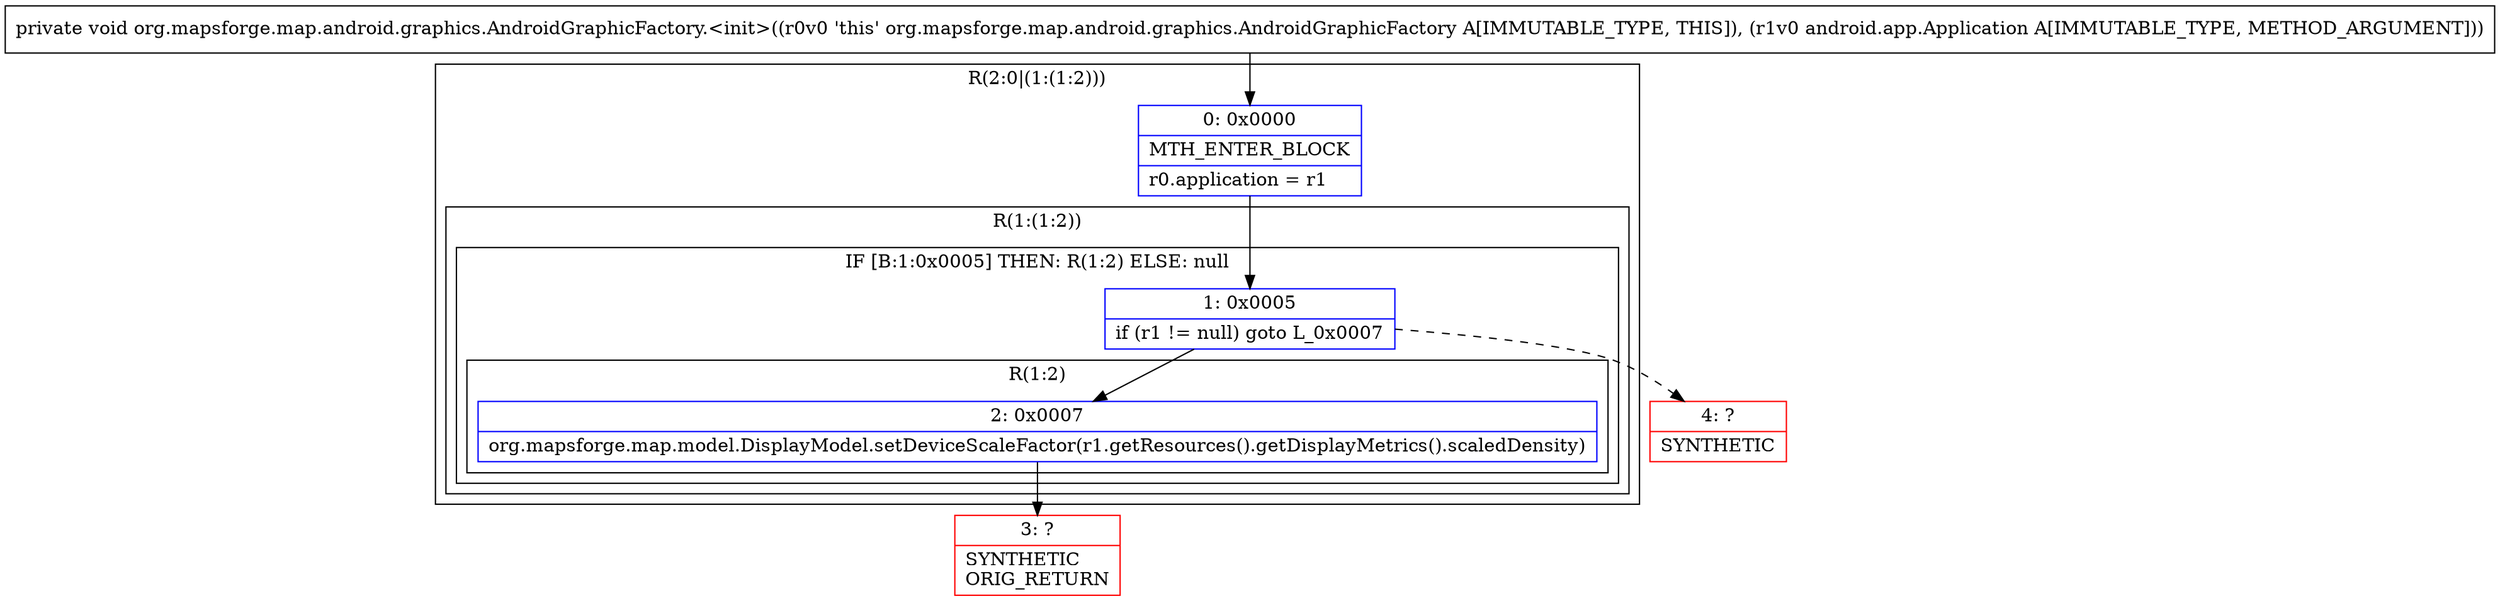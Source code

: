 digraph "CFG fororg.mapsforge.map.android.graphics.AndroidGraphicFactory.\<init\>(Landroid\/app\/Application;)V" {
subgraph cluster_Region_22650338 {
label = "R(2:0|(1:(1:2)))";
node [shape=record,color=blue];
Node_0 [shape=record,label="{0\:\ 0x0000|MTH_ENTER_BLOCK\l|r0.application = r1\l}"];
subgraph cluster_Region_1170230443 {
label = "R(1:(1:2))";
node [shape=record,color=blue];
subgraph cluster_IfRegion_1829199702 {
label = "IF [B:1:0x0005] THEN: R(1:2) ELSE: null";
node [shape=record,color=blue];
Node_1 [shape=record,label="{1\:\ 0x0005|if (r1 != null) goto L_0x0007\l}"];
subgraph cluster_Region_1393805661 {
label = "R(1:2)";
node [shape=record,color=blue];
Node_2 [shape=record,label="{2\:\ 0x0007|org.mapsforge.map.model.DisplayModel.setDeviceScaleFactor(r1.getResources().getDisplayMetrics().scaledDensity)\l}"];
}
}
}
}
Node_3 [shape=record,color=red,label="{3\:\ ?|SYNTHETIC\lORIG_RETURN\l}"];
Node_4 [shape=record,color=red,label="{4\:\ ?|SYNTHETIC\l}"];
MethodNode[shape=record,label="{private void org.mapsforge.map.android.graphics.AndroidGraphicFactory.\<init\>((r0v0 'this' org.mapsforge.map.android.graphics.AndroidGraphicFactory A[IMMUTABLE_TYPE, THIS]), (r1v0 android.app.Application A[IMMUTABLE_TYPE, METHOD_ARGUMENT])) }"];
MethodNode -> Node_0;
Node_0 -> Node_1;
Node_1 -> Node_2;
Node_1 -> Node_4[style=dashed];
Node_2 -> Node_3;
}

